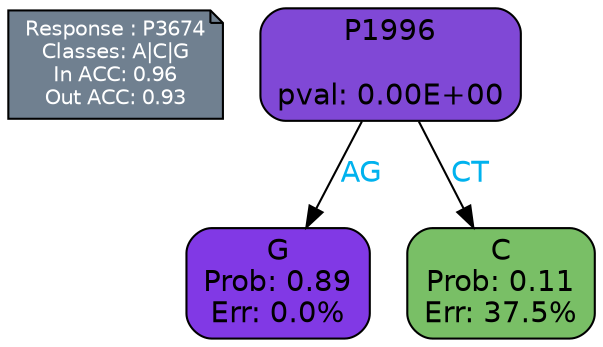 digraph Tree {
node [shape=box, style="filled, rounded", color="black", fontname=helvetica] ;
graph [ranksep=equally, splines=polylines, bgcolor=transparent, dpi=600] ;
edge [fontname=helvetica] ;
LEGEND [label="Response : P3674
Classes: A|C|G
In ACC: 0.96
Out ACC: 0.93
",shape=note,align=left,style=filled,fillcolor="slategray",fontcolor="white",fontsize=10];1 [label="P1996

pval: 0.00E+00", fillcolor="#8048d6"] ;
2 [label="G
Prob: 0.89
Err: 0.0%", fillcolor="#8139e5"] ;
3 [label="C
Prob: 0.11
Err: 37.5%", fillcolor="#79bf66"] ;
1 -> 2 [label="AG",fontcolor=deepskyblue2] ;
1 -> 3 [label="CT",fontcolor=deepskyblue2] ;
{rank = same; 2;3;}{rank = same; LEGEND;1;}}